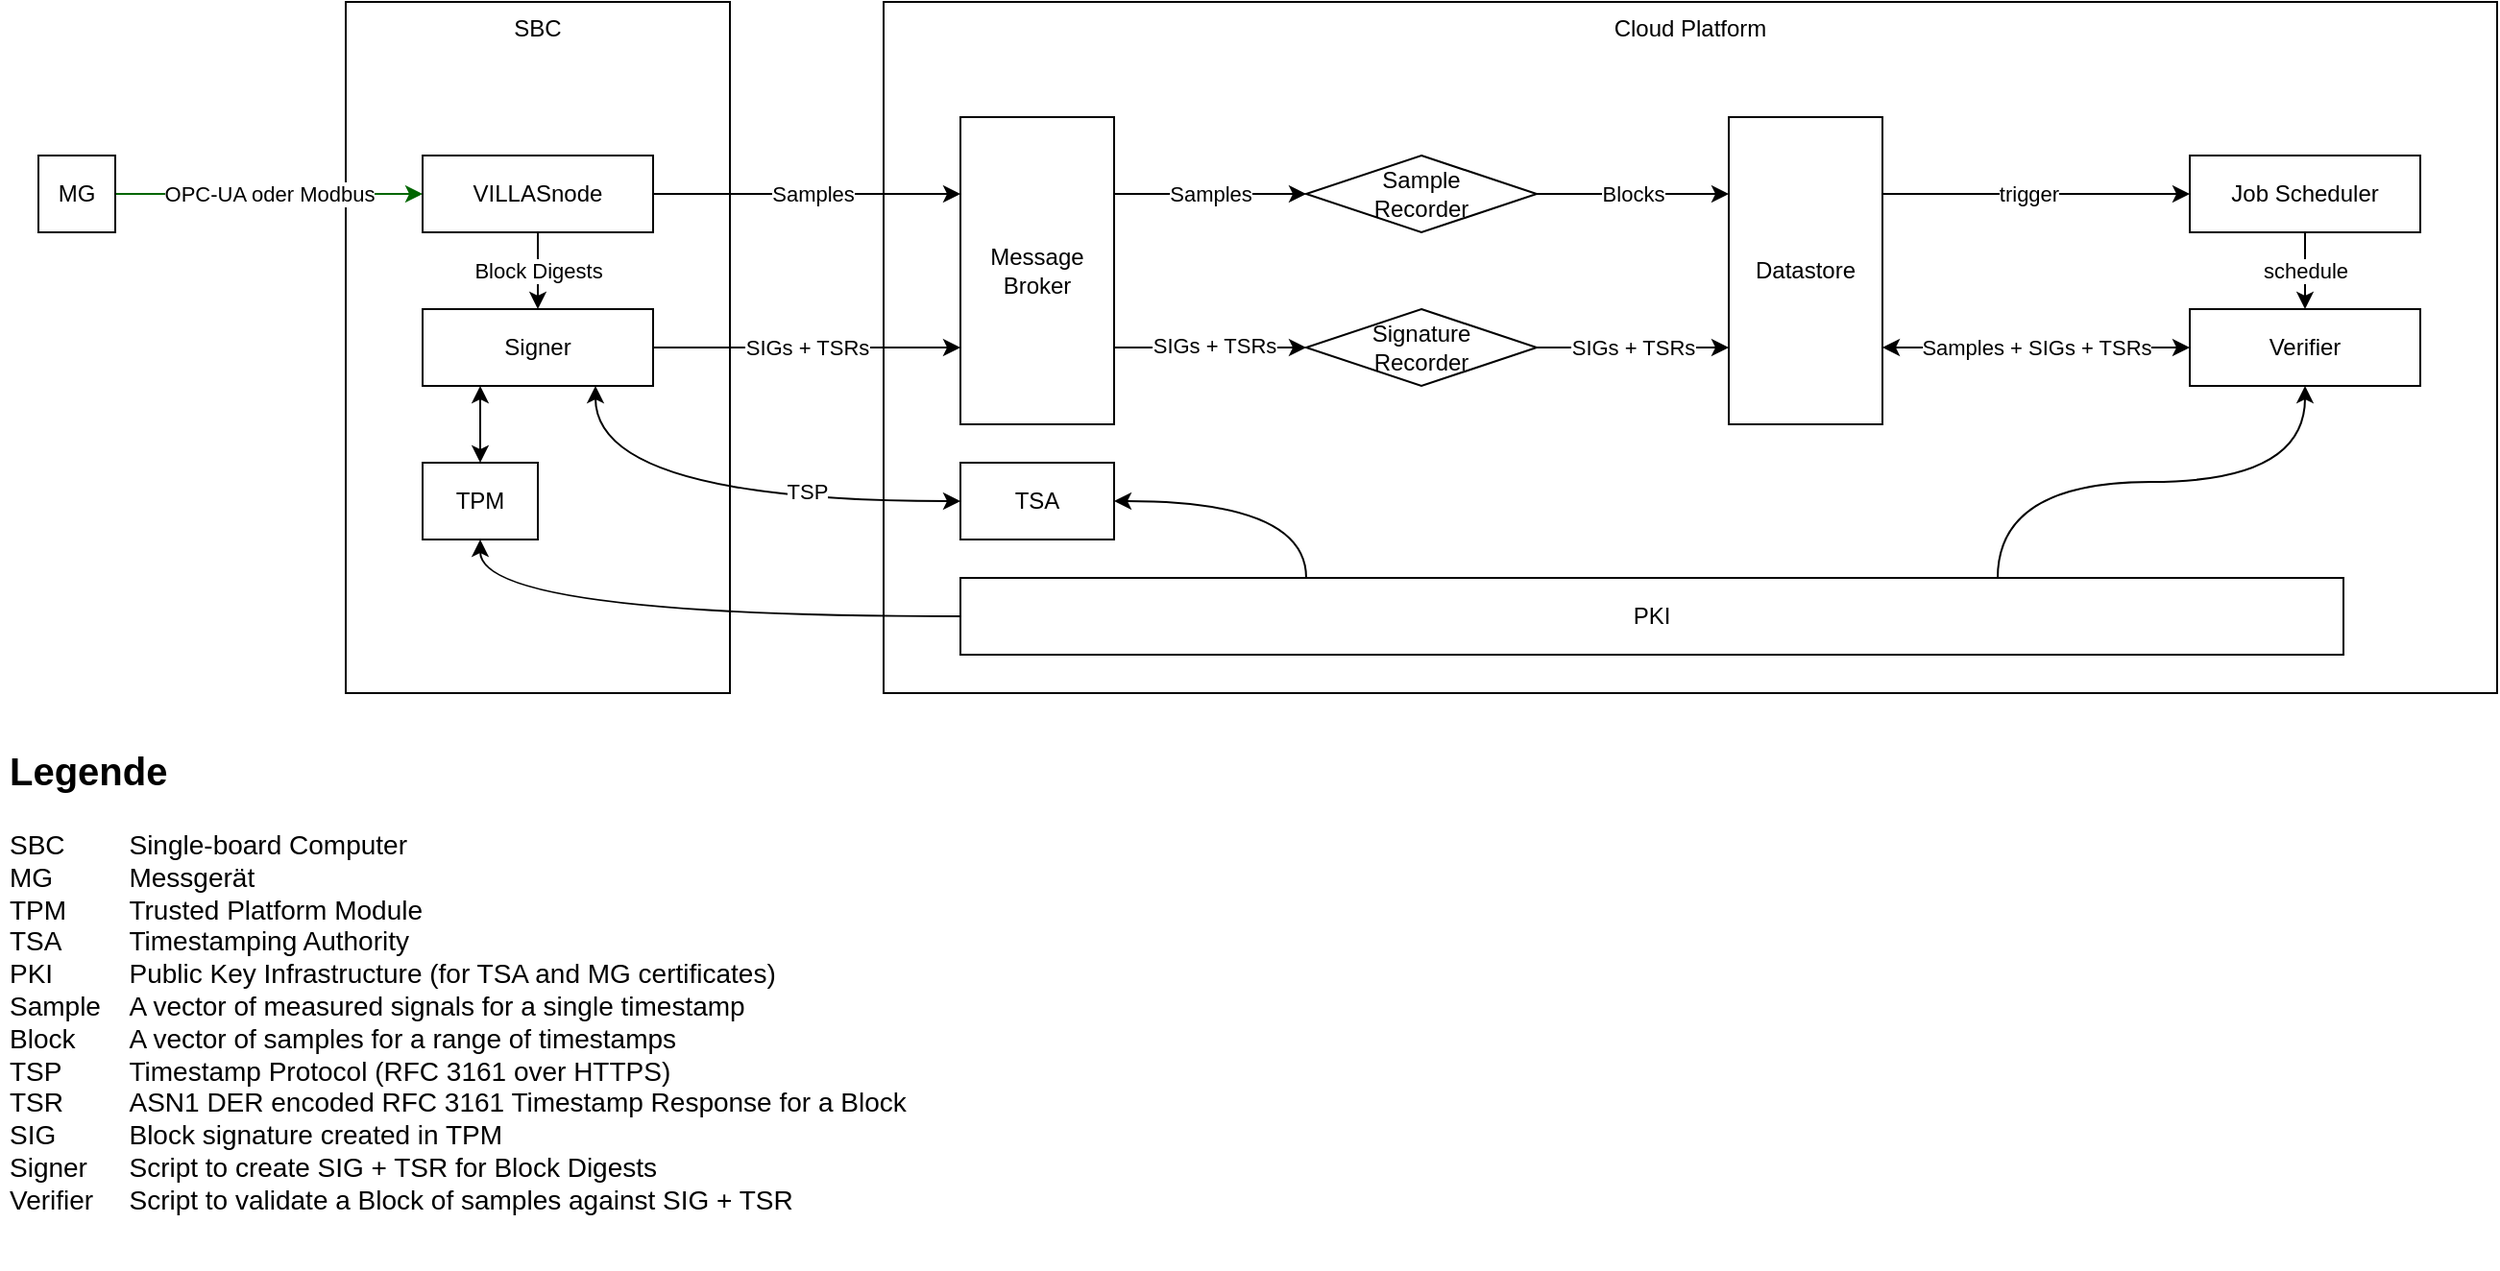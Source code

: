 <mxfile>
    <diagram id="F6-WTAvJ6oByRHuXgOjC" name="Page-1">
        <mxGraphModel dx="1639" dy="1139" grid="1" gridSize="10" guides="1" tooltips="1" connect="1" arrows="1" fold="1" page="1" pageScale="1" pageWidth="850" pageHeight="1100" math="0" shadow="0">
            <root>
                <mxCell id="0"/>
                <mxCell id="1" parent="0"/>
                <mxCell id="3" value="SBC" style="rounded=0;whiteSpace=wrap;html=1;verticalAlign=top;align=center;fillColor=none;" parent="1" vertex="1">
                    <mxGeometry x="280" y="240" width="200" height="360" as="geometry"/>
                </mxCell>
                <mxCell id="13" value="Cloud Platform" style="rounded=0;whiteSpace=wrap;html=1;verticalAlign=top;align=center;fillColor=none;" parent="1" vertex="1">
                    <mxGeometry x="560" y="240" width="840" height="360" as="geometry"/>
                </mxCell>
                <mxCell id="4" value="" style="edgeStyle=none;html=1;entryX=0;entryY=0.5;entryDx=0;entryDy=0;strokeColor=#006600;" parent="1" source="2" target="9" edge="1">
                    <mxGeometry relative="1" as="geometry"/>
                </mxCell>
                <mxCell id="8" value="OPC-UA oder Modbus" style="edgeLabel;html=1;align=center;verticalAlign=middle;resizable=0;points=[];" parent="4" vertex="1" connectable="0">
                    <mxGeometry x="-0.215" relative="1" as="geometry">
                        <mxPoint x="17" as="offset"/>
                    </mxGeometry>
                </mxCell>
                <mxCell id="2" value="MG" style="rounded=0;whiteSpace=wrap;html=1;" parent="1" vertex="1">
                    <mxGeometry x="120" y="320" width="40" height="40" as="geometry"/>
                </mxCell>
                <mxCell id="46" style="edgeStyle=orthogonalEdgeStyle;curved=1;html=1;exitX=0;exitY=0.5;exitDx=0;exitDy=0;entryX=0.75;entryY=1;entryDx=0;entryDy=0;startArrow=classic;startFill=1;" edge="1" parent="1" source="6" target="10">
                    <mxGeometry relative="1" as="geometry"/>
                </mxCell>
                <mxCell id="48" value="TSP" style="edgeLabel;html=1;align=center;verticalAlign=middle;resizable=0;points=[];" vertex="1" connectable="0" parent="46">
                    <mxGeometry x="-0.232" y="-5" relative="1" as="geometry">
                        <mxPoint x="16" as="offset"/>
                    </mxGeometry>
                </mxCell>
                <mxCell id="6" value="TSA" style="rounded=0;whiteSpace=wrap;html=1;" parent="1" vertex="1">
                    <mxGeometry x="600" y="480" width="80" height="40" as="geometry"/>
                </mxCell>
                <mxCell id="7" value="&lt;h1 style=&quot;&quot;&gt;&lt;font style=&quot;font-size: 20px;&quot;&gt;Legende&lt;/font&gt;&lt;/h1&gt;&lt;p style=&quot;font-size: 14px;&quot;&gt;SBC&lt;span style=&quot;white-space: pre;&quot;&gt;&#9;&lt;/span&gt;&lt;span style=&quot;white-space: pre;&quot;&gt;&#9;&lt;/span&gt;Single-board Computer&lt;br&gt;MG&lt;span style=&quot;white-space: pre;&quot;&gt;&#9;&lt;/span&gt;&lt;span style=&quot;white-space: pre;&quot;&gt;&#9;&lt;/span&gt;Messgerät&lt;br&gt;TPM&lt;span style=&quot;white-space: pre;&quot;&gt;&#9;&lt;/span&gt;Trusted Platform Module&lt;br&gt;&lt;span style=&quot;background-color: initial;&quot;&gt;TSA&lt;/span&gt;&lt;span style=&quot;background-color: initial; white-space: pre;&quot;&gt;&#9;&lt;/span&gt;&lt;span style=&quot;background-color: initial; white-space: pre;&quot;&gt;&#9;&lt;/span&gt;&lt;span style=&quot;background-color: initial;&quot;&gt;Timestamping Authority&lt;br&gt;&lt;/span&gt;&lt;span style=&quot;background-color: initial;&quot;&gt;PKI&lt;/span&gt;&lt;span style=&quot;background-color: initial; white-space: pre;&quot;&gt;&#9;&lt;/span&gt;&lt;span style=&quot;background-color: initial; white-space: pre;&quot;&gt;&#9;&lt;/span&gt;&lt;span style=&quot;background-color: initial;&quot;&gt;Public Key Infrastructure (for TSA and MG certificates)&lt;br&gt;Sample&lt;span style=&quot;white-space: pre;&quot;&gt;&#9;&lt;/span&gt;A vector of measured signals for a single timestamp&lt;br&gt;Block&lt;span style=&quot;white-space: pre;&quot;&gt;&#9;&lt;/span&gt;A vector of samples for a range of timestamps&lt;br&gt;&lt;/span&gt;&lt;span style=&quot;background-color: initial;&quot;&gt;TSP&lt;/span&gt;&lt;span style=&quot;background-color: initial; white-space: pre;&quot;&gt;&#9;&lt;/span&gt;&lt;span style=&quot;background-color: initial; white-space: pre;&quot;&gt;&#9;&lt;/span&gt;&lt;span style=&quot;background-color: initial;&quot;&gt;Timestamp Protocol (RFC 3161 over HTTPS)&lt;br&gt;TSR&lt;span style=&quot;white-space: pre;&quot;&gt;&#9;&lt;/span&gt;&lt;span style=&quot;white-space: pre;&quot;&gt;&#9;&lt;/span&gt;ASN1 DER encoded RFC 3161 Timestamp Response for a Block&lt;br&gt;SIG&lt;span style=&quot;white-space: pre;&quot;&gt;&#9;&lt;/span&gt;&lt;span style=&quot;white-space: pre;&quot;&gt;&#9;&lt;/span&gt;Block signature created in TPM&lt;br&gt;&lt;/span&gt;&lt;span style=&quot;background-color: initial;&quot;&gt;Signer&lt;/span&gt;&lt;span style=&quot;background-color: initial; white-space: pre;&quot;&gt;&#9;&lt;/span&gt;&lt;span style=&quot;background-color: initial;&quot;&gt;Script to create SIG + TSR for Block Digests&lt;br&gt;&lt;/span&gt;&lt;span style=&quot;background-color: initial;&quot;&gt;Verifier&lt;/span&gt;&lt;span style=&quot;background-color: initial; white-space: pre;&quot;&gt;&#9;&lt;/span&gt;&lt;span style=&quot;background-color: initial;&quot;&gt;Script to validate a Block of samples against SIG + TSR&lt;/span&gt;&lt;/p&gt;" style="text;html=1;strokeColor=none;fillColor=default;spacing=5;spacingTop=-20;whiteSpace=wrap;overflow=hidden;rounded=0;" parent="1" vertex="1">
                    <mxGeometry x="100" y="620" width="480" height="280" as="geometry"/>
                </mxCell>
                <mxCell id="43" style="edgeStyle=orthogonalEdgeStyle;curved=1;html=1;exitX=0.5;exitY=1;exitDx=0;exitDy=0;entryX=0.5;entryY=0;entryDx=0;entryDy=0;startArrow=none;startFill=0;" edge="1" parent="1" source="9" target="10">
                    <mxGeometry relative="1" as="geometry"/>
                </mxCell>
                <mxCell id="53" value="Block Digests" style="edgeLabel;html=1;align=center;verticalAlign=middle;resizable=0;points=[];" vertex="1" connectable="0" parent="43">
                    <mxGeometry x="-0.352" relative="1" as="geometry">
                        <mxPoint y="7" as="offset"/>
                    </mxGeometry>
                </mxCell>
                <mxCell id="44" style="edgeStyle=orthogonalEdgeStyle;curved=1;html=1;exitX=1;exitY=0.5;exitDx=0;exitDy=0;entryX=0;entryY=0.25;entryDx=0;entryDy=0;startArrow=none;startFill=0;" edge="1" parent="1" source="9" target="5">
                    <mxGeometry relative="1" as="geometry">
                        <Array as="points">
                            <mxPoint x="580" y="340"/>
                            <mxPoint x="580" y="340"/>
                        </Array>
                    </mxGeometry>
                </mxCell>
                <mxCell id="47" value="Samples" style="edgeLabel;html=1;align=center;verticalAlign=middle;resizable=0;points=[];" vertex="1" connectable="0" parent="44">
                    <mxGeometry x="-0.15" y="-2" relative="1" as="geometry">
                        <mxPoint x="15" y="-2" as="offset"/>
                    </mxGeometry>
                </mxCell>
                <mxCell id="9" value="VILLASnode" style="rounded=0;whiteSpace=wrap;html=1;" parent="1" vertex="1">
                    <mxGeometry x="320" y="320" width="120" height="40" as="geometry"/>
                </mxCell>
                <mxCell id="41" style="edgeStyle=orthogonalEdgeStyle;html=1;exitX=0.25;exitY=1;exitDx=0;exitDy=0;entryX=0.5;entryY=0;entryDx=0;entryDy=0;startArrow=classic;startFill=1;curved=1;" edge="1" parent="1" source="10" target="35">
                    <mxGeometry relative="1" as="geometry"/>
                </mxCell>
                <mxCell id="45" value="SIGs + TSRs" style="edgeStyle=orthogonalEdgeStyle;curved=1;html=1;exitX=1;exitY=0.5;exitDx=0;exitDy=0;entryX=0;entryY=0.75;entryDx=0;entryDy=0;startArrow=none;startFill=0;" edge="1" parent="1" source="10" target="5">
                    <mxGeometry relative="1" as="geometry"/>
                </mxCell>
                <mxCell id="10" value="Signer" style="rounded=0;whiteSpace=wrap;html=1;" parent="1" vertex="1">
                    <mxGeometry x="320" y="400" width="120" height="40" as="geometry"/>
                </mxCell>
                <mxCell id="68" style="edgeStyle=orthogonalEdgeStyle;curved=1;html=1;exitX=1;exitY=0.25;exitDx=0;exitDy=0;entryX=0;entryY=0.5;entryDx=0;entryDy=0;startArrow=none;startFill=0;" edge="1" parent="1" source="5" target="66">
                    <mxGeometry relative="1" as="geometry"/>
                </mxCell>
                <mxCell id="72" value="Samples" style="edgeLabel;html=1;align=center;verticalAlign=middle;resizable=0;points=[];" vertex="1" connectable="0" parent="68">
                    <mxGeometry x="0.263" y="1" relative="1" as="geometry">
                        <mxPoint x="-13" y="1" as="offset"/>
                    </mxGeometry>
                </mxCell>
                <mxCell id="70" style="edgeStyle=orthogonalEdgeStyle;curved=1;html=1;exitX=1;exitY=0.75;exitDx=0;exitDy=0;entryX=0;entryY=0.5;entryDx=0;entryDy=0;startArrow=none;startFill=0;" edge="1" parent="1" source="5" target="67">
                    <mxGeometry relative="1" as="geometry"/>
                </mxCell>
                <mxCell id="5" value="Message&lt;br&gt;Broker" style="rounded=0;whiteSpace=wrap;html=1;" parent="1" vertex="1">
                    <mxGeometry x="600" y="300" width="80" height="160" as="geometry"/>
                </mxCell>
                <mxCell id="59" style="edgeStyle=orthogonalEdgeStyle;curved=1;html=1;exitX=1;exitY=0.25;exitDx=0;exitDy=0;entryX=0;entryY=0.5;entryDx=0;entryDy=0;startArrow=none;startFill=0;" edge="1" parent="1" source="24" target="58">
                    <mxGeometry relative="1" as="geometry"/>
                </mxCell>
                <mxCell id="77" value="trigger" style="edgeLabel;html=1;align=center;verticalAlign=middle;resizable=0;points=[];" vertex="1" connectable="0" parent="59">
                    <mxGeometry x="-0.2" y="-3" relative="1" as="geometry">
                        <mxPoint x="12" y="-3" as="offset"/>
                    </mxGeometry>
                </mxCell>
                <mxCell id="24" value="Datastore" style="rounded=0;whiteSpace=wrap;html=1;" parent="1" vertex="1">
                    <mxGeometry x="1000" y="300" width="80" height="160" as="geometry"/>
                </mxCell>
                <mxCell id="35" value="TPM" style="rounded=0;whiteSpace=wrap;html=1;" parent="1" vertex="1">
                    <mxGeometry x="320" y="480" width="60" height="40" as="geometry"/>
                </mxCell>
                <mxCell id="55" style="edgeStyle=orthogonalEdgeStyle;curved=1;html=1;exitX=0.25;exitY=0;exitDx=0;exitDy=0;entryX=1;entryY=0.5;entryDx=0;entryDy=0;startArrow=none;startFill=0;" edge="1" parent="1" source="54" target="6">
                    <mxGeometry relative="1" as="geometry"/>
                </mxCell>
                <mxCell id="56" style="edgeStyle=orthogonalEdgeStyle;curved=1;html=1;exitX=0;exitY=0.5;exitDx=0;exitDy=0;entryX=0.5;entryY=1;entryDx=0;entryDy=0;startArrow=none;startFill=0;" edge="1" parent="1" source="54" target="35">
                    <mxGeometry relative="1" as="geometry"/>
                </mxCell>
                <mxCell id="63" style="edgeStyle=orthogonalEdgeStyle;curved=1;html=1;exitX=0.75;exitY=0;exitDx=0;exitDy=0;entryX=0.5;entryY=1;entryDx=0;entryDy=0;startArrow=none;startFill=0;" edge="1" parent="1" source="54" target="60">
                    <mxGeometry relative="1" as="geometry">
                        <mxPoint x="1210" y="540" as="sourcePoint"/>
                    </mxGeometry>
                </mxCell>
                <mxCell id="54" value="PKI" style="rounded=0;whiteSpace=wrap;html=1;fillColor=default;" vertex="1" parent="1">
                    <mxGeometry x="600" y="540" width="720" height="40" as="geometry"/>
                </mxCell>
                <mxCell id="61" style="edgeStyle=orthogonalEdgeStyle;curved=1;html=1;exitX=0.5;exitY=1;exitDx=0;exitDy=0;entryX=0.5;entryY=0;entryDx=0;entryDy=0;startArrow=none;startFill=0;" edge="1" parent="1" source="58" target="60">
                    <mxGeometry relative="1" as="geometry"/>
                </mxCell>
                <mxCell id="78" value="schedule" style="edgeLabel;html=1;align=center;verticalAlign=middle;resizable=0;points=[];" vertex="1" connectable="0" parent="61">
                    <mxGeometry x="-0.217" y="1" relative="1" as="geometry">
                        <mxPoint x="-1" y="4" as="offset"/>
                    </mxGeometry>
                </mxCell>
                <mxCell id="58" value="Job Scheduler" style="rounded=0;whiteSpace=wrap;html=1;fillColor=default;" vertex="1" parent="1">
                    <mxGeometry x="1240" y="320" width="120" height="40" as="geometry"/>
                </mxCell>
                <mxCell id="62" style="edgeStyle=orthogonalEdgeStyle;curved=1;html=1;exitX=0;exitY=0.5;exitDx=0;exitDy=0;entryX=1;entryY=0.75;entryDx=0;entryDy=0;startArrow=classic;startFill=1;" edge="1" parent="1" source="60" target="24">
                    <mxGeometry relative="1" as="geometry"/>
                </mxCell>
                <mxCell id="79" value="Samples + SIGs + TSRs" style="edgeLabel;html=1;align=center;verticalAlign=middle;resizable=0;points=[];" vertex="1" connectable="0" parent="62">
                    <mxGeometry x="-0.262" y="2" relative="1" as="geometry">
                        <mxPoint x="-21" y="-2" as="offset"/>
                    </mxGeometry>
                </mxCell>
                <mxCell id="60" value="Verifier" style="rounded=0;whiteSpace=wrap;html=1;fillColor=default;" vertex="1" parent="1">
                    <mxGeometry x="1240" y="400" width="120" height="40" as="geometry"/>
                </mxCell>
                <mxCell id="69" style="edgeStyle=orthogonalEdgeStyle;curved=1;html=1;exitX=1;exitY=0.5;exitDx=0;exitDy=0;entryX=0;entryY=0.25;entryDx=0;entryDy=0;startArrow=none;startFill=0;" edge="1" parent="1" source="66" target="24">
                    <mxGeometry relative="1" as="geometry"/>
                </mxCell>
                <mxCell id="74" value="Blocks" style="edgeLabel;html=1;align=center;verticalAlign=middle;resizable=0;points=[];" vertex="1" connectable="0" parent="69">
                    <mxGeometry x="-0.203" y="-1" relative="1" as="geometry">
                        <mxPoint x="10" y="-1" as="offset"/>
                    </mxGeometry>
                </mxCell>
                <mxCell id="66" value="Sample&lt;br&gt;Recorder" style="rhombus;whiteSpace=wrap;html=1;fillColor=default;" vertex="1" parent="1">
                    <mxGeometry x="780" y="320" width="120" height="40" as="geometry"/>
                </mxCell>
                <mxCell id="71" style="edgeStyle=orthogonalEdgeStyle;curved=1;html=1;exitX=1;exitY=0.5;exitDx=0;exitDy=0;entryX=0;entryY=0.75;entryDx=0;entryDy=0;startArrow=none;startFill=0;" edge="1" parent="1" source="67" target="24">
                    <mxGeometry relative="1" as="geometry"/>
                </mxCell>
                <mxCell id="75" value="SIGs + TSRs" style="edgeLabel;html=1;align=center;verticalAlign=middle;resizable=0;points=[];" vertex="1" connectable="0" parent="71">
                    <mxGeometry x="-0.203" y="-3" relative="1" as="geometry">
                        <mxPoint x="10" y="-3" as="offset"/>
                    </mxGeometry>
                </mxCell>
                <mxCell id="67" value="Signature&lt;br&gt;Recorder" style="rhombus;whiteSpace=wrap;html=1;fillColor=default;" vertex="1" parent="1">
                    <mxGeometry x="780" y="400" width="120" height="40" as="geometry"/>
                </mxCell>
                <mxCell id="73" value="SIGs + TSRs" style="edgeLabel;html=1;align=center;verticalAlign=middle;resizable=0;points=[];" vertex="1" connectable="0" parent="1">
                    <mxGeometry x="740.003" y="350" as="geometry">
                        <mxPoint x="-8" y="69" as="offset"/>
                    </mxGeometry>
                </mxCell>
            </root>
        </mxGraphModel>
    </diagram>
</mxfile>
